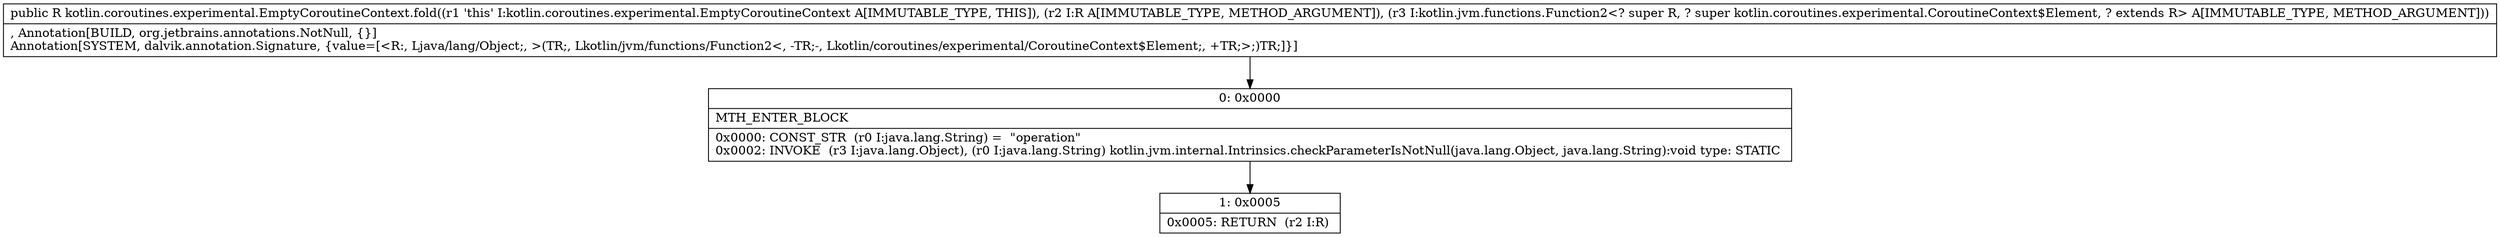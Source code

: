 digraph "CFG forkotlin.coroutines.experimental.EmptyCoroutineContext.fold(Ljava\/lang\/Object;Lkotlin\/jvm\/functions\/Function2;)Ljava\/lang\/Object;" {
Node_0 [shape=record,label="{0\:\ 0x0000|MTH_ENTER_BLOCK\l|0x0000: CONST_STR  (r0 I:java.lang.String) =  \"operation\" \l0x0002: INVOKE  (r3 I:java.lang.Object), (r0 I:java.lang.String) kotlin.jvm.internal.Intrinsics.checkParameterIsNotNull(java.lang.Object, java.lang.String):void type: STATIC \l}"];
Node_1 [shape=record,label="{1\:\ 0x0005|0x0005: RETURN  (r2 I:R) \l}"];
MethodNode[shape=record,label="{public R kotlin.coroutines.experimental.EmptyCoroutineContext.fold((r1 'this' I:kotlin.coroutines.experimental.EmptyCoroutineContext A[IMMUTABLE_TYPE, THIS]), (r2 I:R A[IMMUTABLE_TYPE, METHOD_ARGUMENT]), (r3 I:kotlin.jvm.functions.Function2\<? super R, ? super kotlin.coroutines.experimental.CoroutineContext$Element, ? extends R\> A[IMMUTABLE_TYPE, METHOD_ARGUMENT]))  | , Annotation[BUILD, org.jetbrains.annotations.NotNull, \{\}]\lAnnotation[SYSTEM, dalvik.annotation.Signature, \{value=[\<R:, Ljava\/lang\/Object;, \>(TR;, Lkotlin\/jvm\/functions\/Function2\<, \-TR;\-, Lkotlin\/coroutines\/experimental\/CoroutineContext$Element;, +TR;\>;)TR;]\}]\l}"];
MethodNode -> Node_0;
Node_0 -> Node_1;
}

